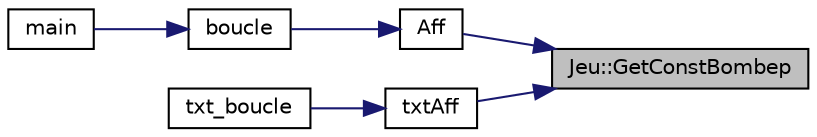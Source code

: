 digraph "Jeu::GetConstBombep"
{
 // LATEX_PDF_SIZE
  edge [fontname="Helvetica",fontsize="10",labelfontname="Helvetica",labelfontsize="10"];
  node [fontname="Helvetica",fontsize="10",shape=record];
  rankdir="RL";
  Node1 [label="Jeu::GetConstBombep",height=0.2,width=0.4,color="black", fillcolor="grey75", style="filled", fontcolor="black",tooltip="récupère la bombe de l'ordi 1"];
  Node1 -> Node2 [dir="back",color="midnightblue",fontsize="10",style="solid",fontname="Helvetica"];
  Node2 [label="Aff",height=0.2,width=0.4,color="black", fillcolor="white", style="filled",URL="$affich_8cpp.html#a4d115f5d70fe281f5781a4c61a1e6573",tooltip="s'occupe de l'affichage SDL"];
  Node2 -> Node3 [dir="back",color="midnightblue",fontsize="10",style="solid",fontname="Helvetica"];
  Node3 [label="boucle",height=0.2,width=0.4,color="black", fillcolor="white", style="filled",URL="$affiche_8h.html#aabc3dc0e047350ca7cb06acf1414f306",tooltip="boucle de jeu"];
  Node3 -> Node4 [dir="back",color="midnightblue",fontsize="10",style="solid",fontname="Helvetica"];
  Node4 [label="main",height=0.2,width=0.4,color="black", fillcolor="white", style="filled",URL="$main_8cpp.html#a3c04138a5bfe5d72780bb7e82a18e627",tooltip=" "];
  Node1 -> Node5 [dir="back",color="midnightblue",fontsize="10",style="solid",fontname="Helvetica"];
  Node5 [label="txtAff",height=0.2,width=0.4,color="black", fillcolor="white", style="filled",URL="$text_8cpp.html#afde74a955ef9ff6e1307ae8e4912487b",tooltip=" "];
  Node5 -> Node6 [dir="back",color="midnightblue",fontsize="10",style="solid",fontname="Helvetica"];
  Node6 [label="txt_boucle",height=0.2,width=0.4,color="black", fillcolor="white", style="filled",URL="$text_8h.html#ac02ace423a2a7071ca853a3eeb3a7f16",tooltip=" "];
}
